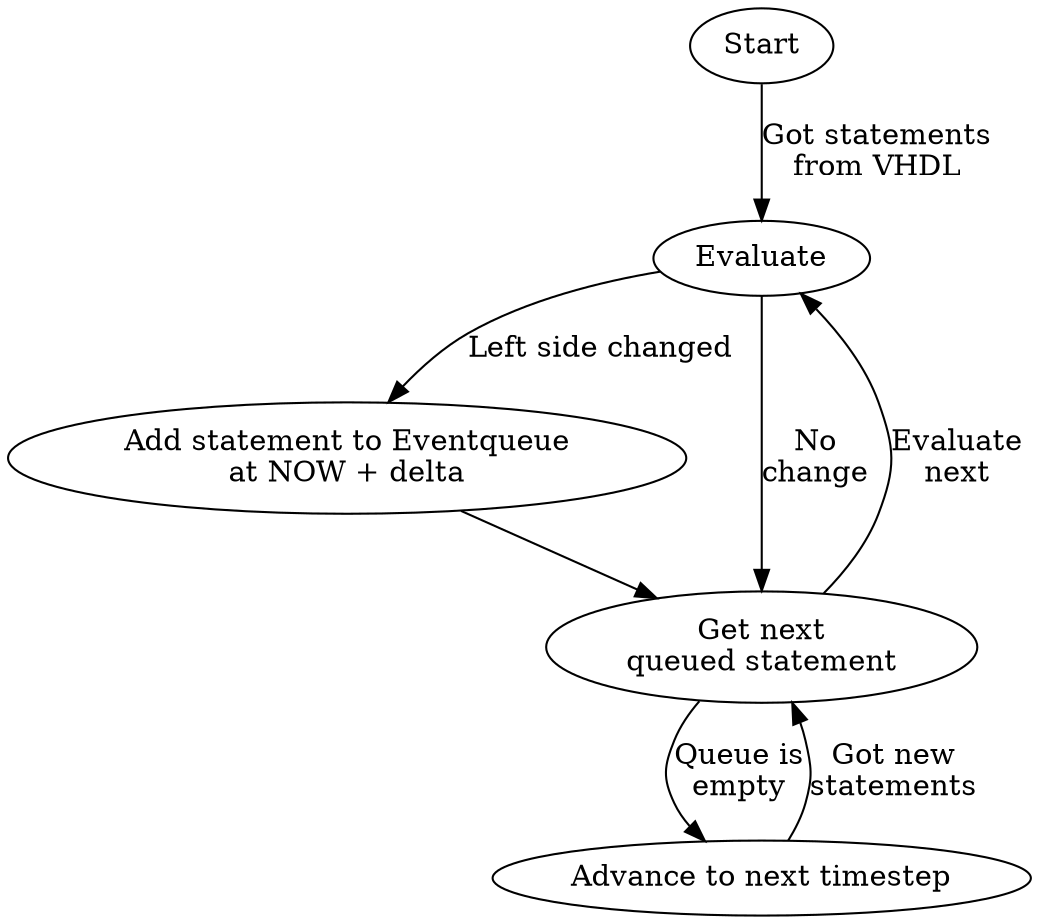 digraph G {

    Start -> Evaluate [label="Got statements\nfrom VHDL"]
    Evaluate -> evtqueue [label="Left side changed"]
    evtqueue -> next
    Evaluate -> next [label="No\nchange"]
    next -> time [label="Queue is\nempty"]
    time -> next [label="Got new\nstatements"]
    next -> Evaluate [label="Evaluate\nnext"]

    evtqueue [label="Add statement to Eventqueue\nat NOW + delta"]
    next [label="Get next\nqueued statement"]
    time [label="Advance to next timestep"]
}
